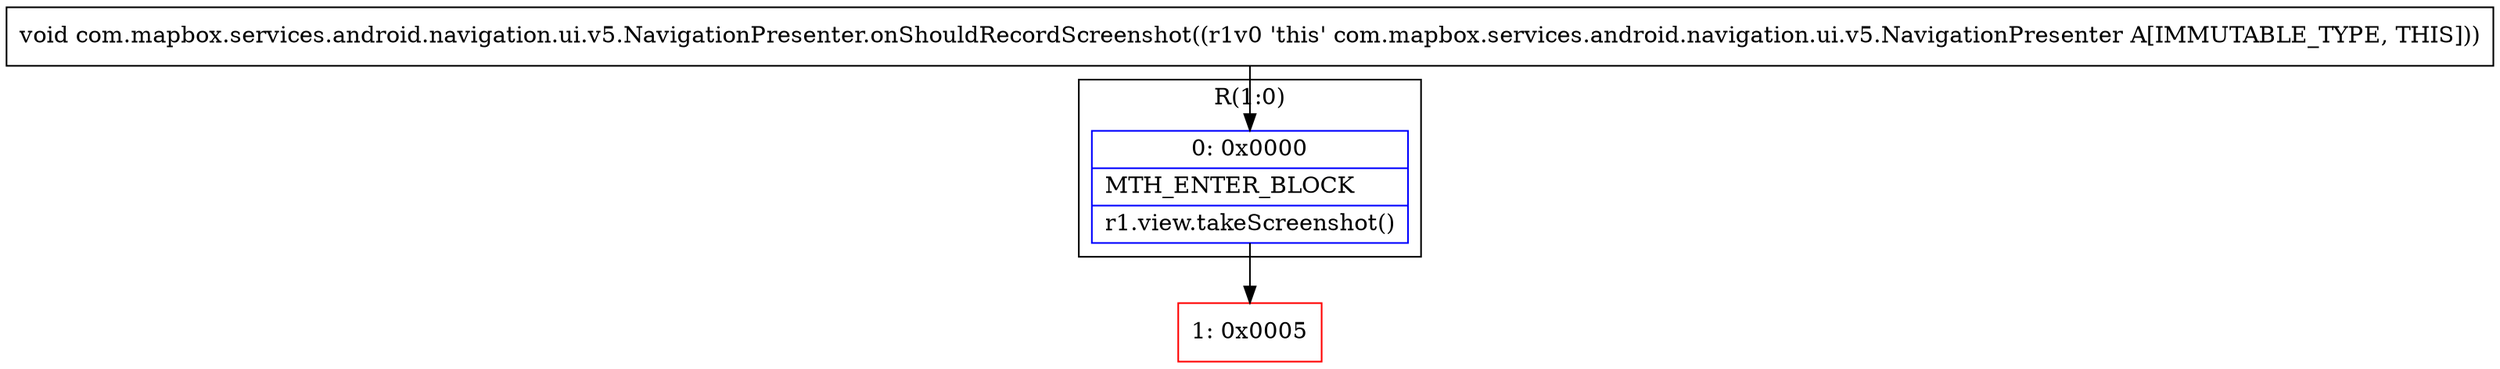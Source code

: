 digraph "CFG forcom.mapbox.services.android.navigation.ui.v5.NavigationPresenter.onShouldRecordScreenshot()V" {
subgraph cluster_Region_482474722 {
label = "R(1:0)";
node [shape=record,color=blue];
Node_0 [shape=record,label="{0\:\ 0x0000|MTH_ENTER_BLOCK\l|r1.view.takeScreenshot()\l}"];
}
Node_1 [shape=record,color=red,label="{1\:\ 0x0005}"];
MethodNode[shape=record,label="{void com.mapbox.services.android.navigation.ui.v5.NavigationPresenter.onShouldRecordScreenshot((r1v0 'this' com.mapbox.services.android.navigation.ui.v5.NavigationPresenter A[IMMUTABLE_TYPE, THIS])) }"];
MethodNode -> Node_0;
Node_0 -> Node_1;
}

